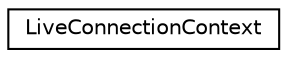 digraph "Graphical Class Hierarchy"
{
  edge [fontname="Helvetica",fontsize="10",labelfontname="Helvetica",labelfontsize="10"];
  node [fontname="Helvetica",fontsize="10",shape=record];
  rankdir="LR";
  Node0 [label="LiveConnectionContext",height=0.2,width=0.4,color="black", fillcolor="white", style="filled",URL="$structLiveConnectionContext.html",tooltip="Identifies a stream and encapsulates information about the type of connection the user is requesting ..."];
}
